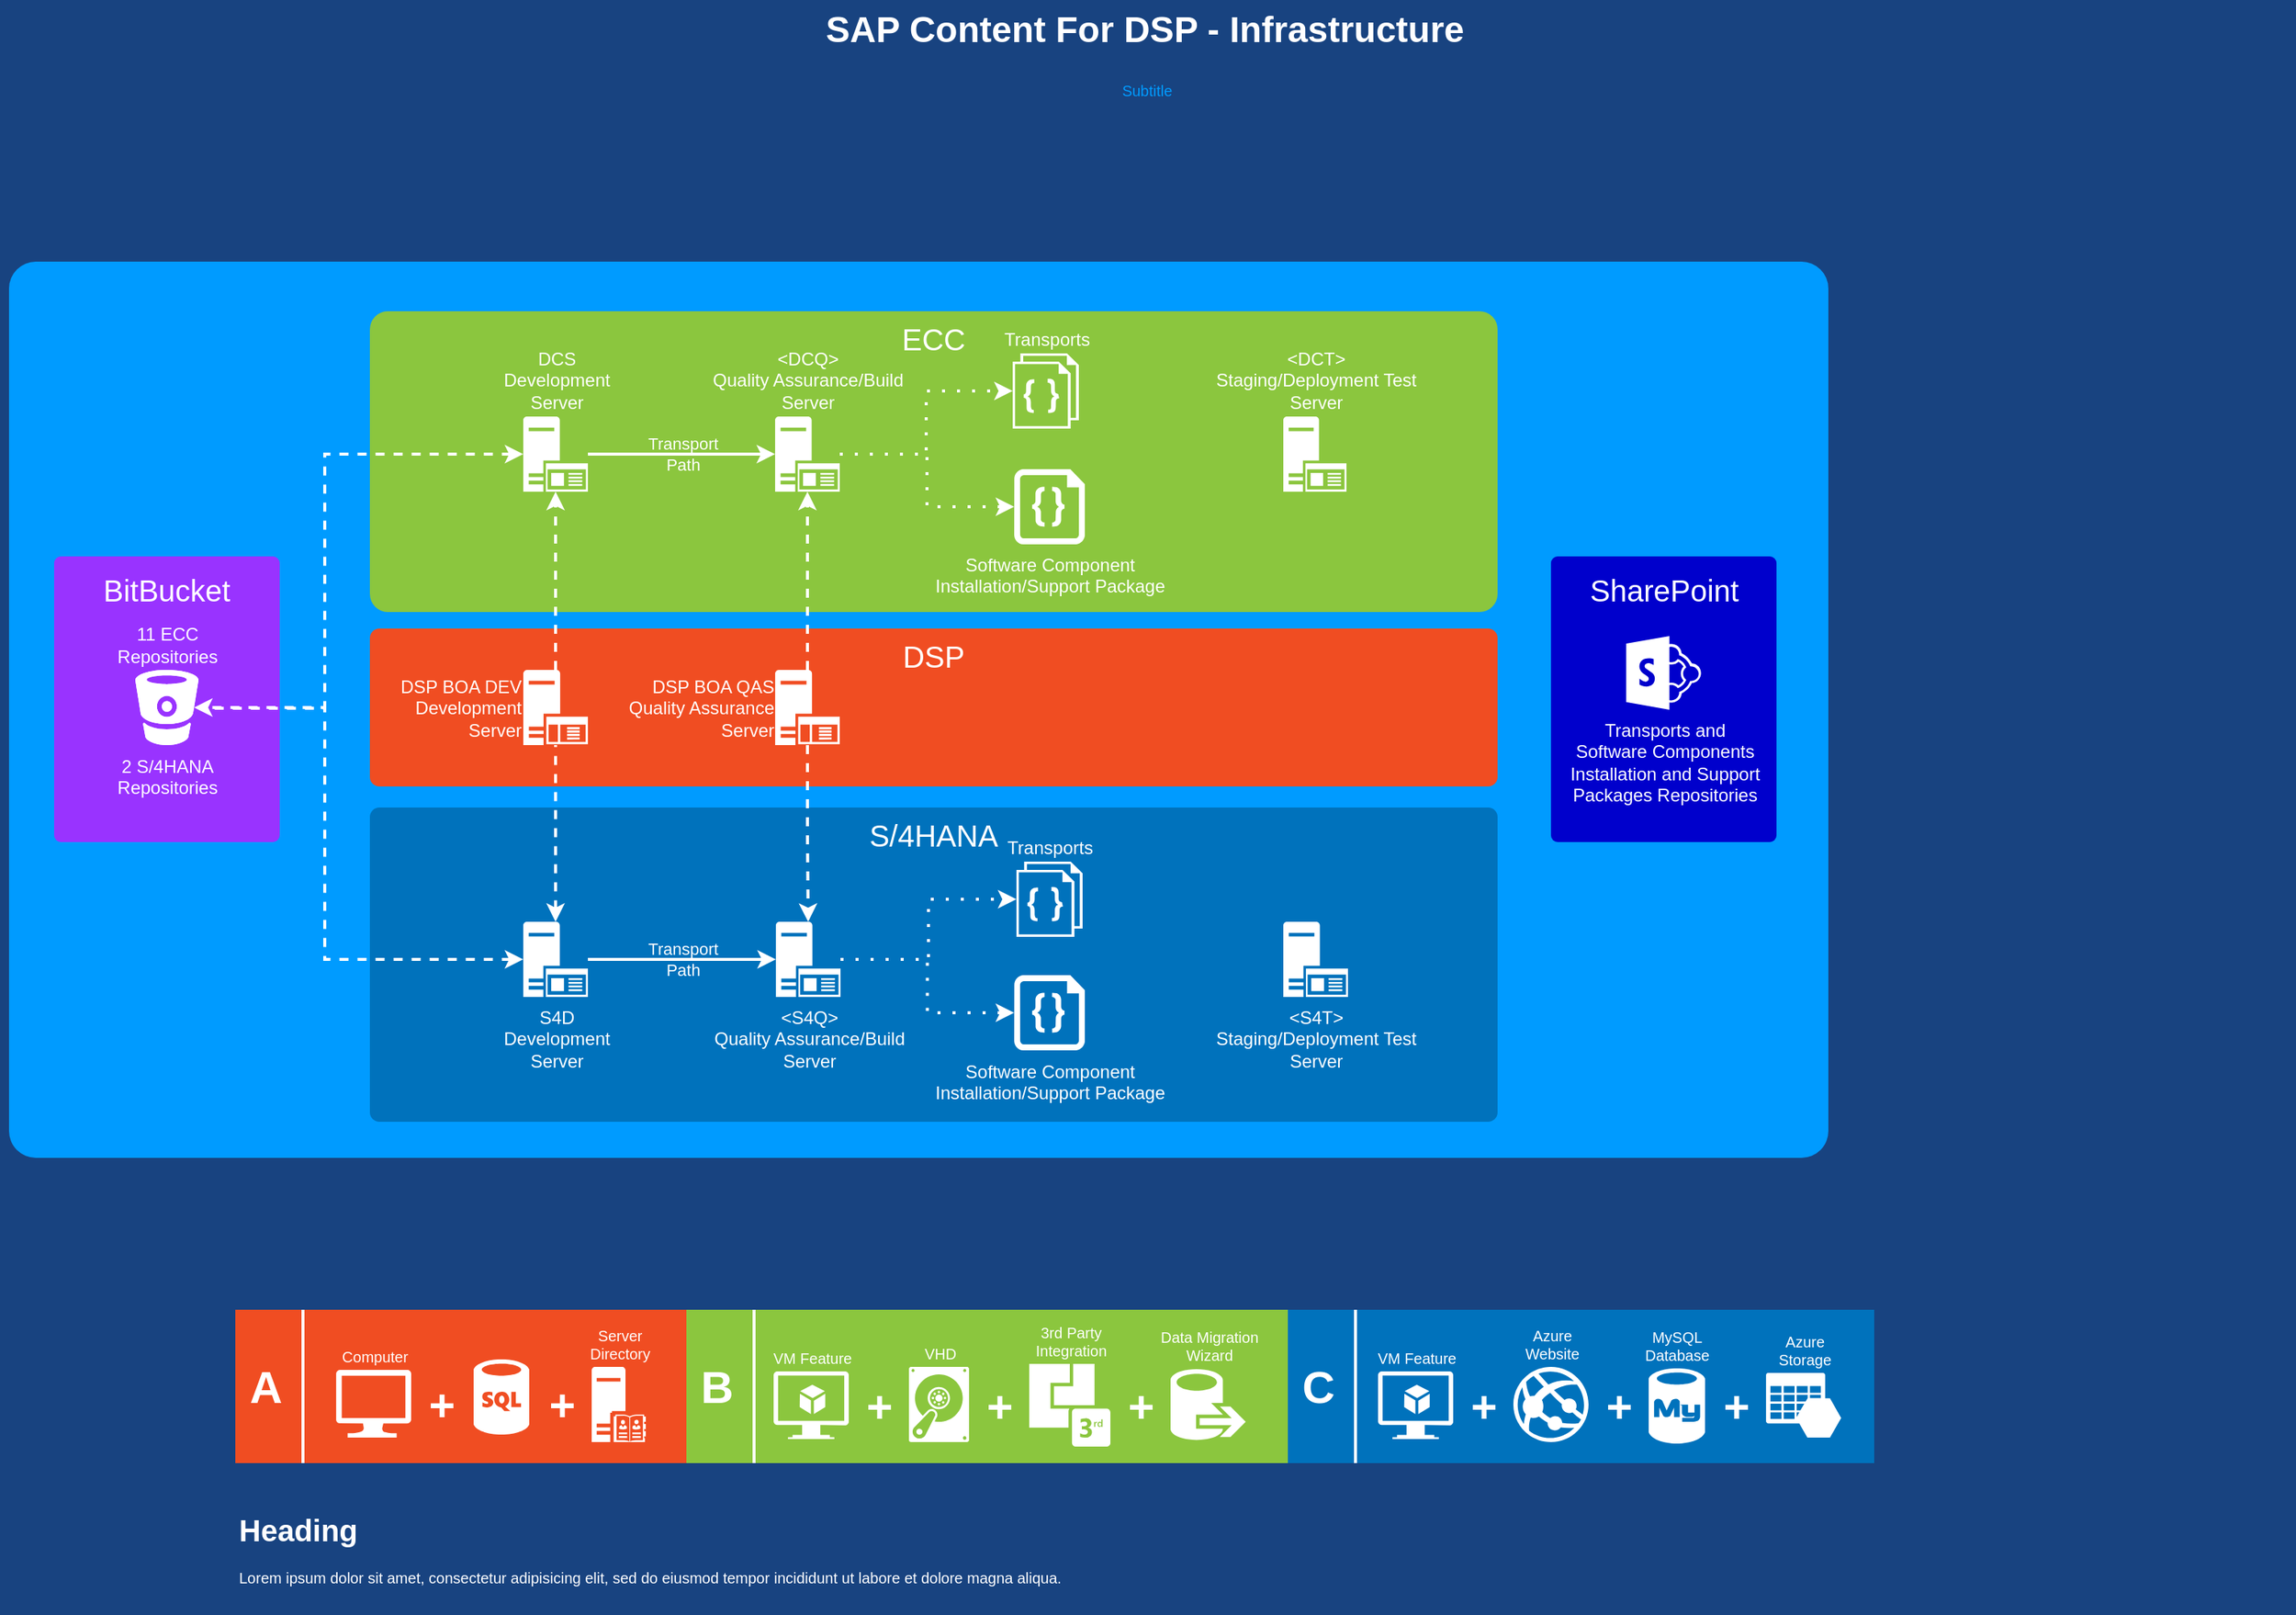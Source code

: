 <mxfile version="10.5.8" type="github"><diagram name="Page-1" id="7a6c530e-6e37-e111-ec74-82921da8cc10"><mxGraphModel dx="2034" dy="1156" grid="1" gridSize="10" guides="1" tooltips="1" connect="1" arrows="1" fold="1" page="1" pageScale="1.5" pageWidth="1169" pageHeight="826" background="#184380" math="0" shadow="0"><root><mxCell id="0" style=";html=1;"/><mxCell id="1" style=";html=1;" parent="0"/><mxCell id="23046e2b9bb16c14-116" value="" style="whiteSpace=wrap;html=1;rounded=1;shadow=0;strokeColor=none;strokeWidth=2;fillColor=#009BFF;fontSize=20;fontColor=#FFFFFF;align=center;arcSize=3;verticalAlign=top;spacingTop=4;" parent="1" vertex="1"><mxGeometry x="120" y="214" width="1210" height="596" as="geometry"/></mxCell><mxCell id="23046e2b9bb16c14-64" value="&lt;font style=&quot;font-size: 20px&quot;&gt;S/4HANA&lt;/font&gt;" style="rounded=1;whiteSpace=wrap;html=1;shadow=0;strokeWidth=2;fillColor=#0072BC;fontSize=12;fontColor=#FFFFFF;align=center;strokeColor=none;arcSize=3;verticalAlign=top;" parent="1" vertex="1"><mxGeometry x="360" y="577" width="750" height="209" as="geometry"/></mxCell><mxCell id="23046e2b9bb16c14-28" value="&lt;div style=&quot;text-align: center ; font-size: 20px&quot;&gt;&lt;font style=&quot;font-size: 20px&quot;&gt;DSP&lt;/font&gt;&lt;/div&gt;&lt;div style=&quot;text-align: center ; font-size: 20px&quot;&gt;&lt;span&gt;&lt;br&gt;&lt;/span&gt;&lt;/div&gt;" style="rounded=1;whiteSpace=wrap;html=1;shadow=0;strokeWidth=2;fillColor=#F04D22;fontSize=12;fontColor=#FFFFFF;align=center;strokeColor=none;arcSize=6;verticalAlign=top;comic=0;" parent="1" vertex="1"><mxGeometry x="360" y="458" width="750" height="105" as="geometry"/></mxCell><mxCell id="23046e2b9bb16c14-84" value="" style="rounded=0;whiteSpace=wrap;html=1;shadow=0;strokeWidth=2;fillColor=#F04D22;fontSize=12;fontColor=#FFFFFF;align=center;strokeColor=none;arcSize=6;verticalAlign=top;" parent="1" vertex="1"><mxGeometry x="270.5" y="911" width="300" height="102" as="geometry"/></mxCell><mxCell id="23046e2b9bb16c14-85" value="" style="rounded=0;whiteSpace=wrap;html=1;shadow=0;strokeWidth=2;fillColor=#8BC63E;fontSize=12;fontColor=#FFFFFF;align=center;strokeColor=none;arcSize=6;verticalAlign=top;" parent="1" vertex="1"><mxGeometry x="570.5" y="911" width="400" height="102" as="geometry"/></mxCell><mxCell id="23046e2b9bb16c14-86" value="" style="rounded=0;whiteSpace=wrap;html=1;shadow=0;strokeWidth=2;fillColor=#0072BC;fontSize=12;fontColor=#FFFFFF;align=center;strokeColor=none;arcSize=3;verticalAlign=top;" parent="1" vertex="1"><mxGeometry x="970.5" y="911" width="390" height="102" as="geometry"/></mxCell><mxCell id="23046e2b9bb16c14-87" value="A" style="text;html=1;strokeColor=none;fillColor=none;align=center;verticalAlign=middle;whiteSpace=wrap;rounded=1;shadow=0;fontSize=30;fontColor=#FFFFFF;fontStyle=1" parent="1" vertex="1"><mxGeometry x="270.5" y="944" width="40" height="35" as="geometry"/></mxCell><mxCell id="23046e2b9bb16c14-88" value="B" style="text;html=1;strokeColor=none;fillColor=none;align=center;verticalAlign=middle;whiteSpace=wrap;rounded=1;shadow=0;fontSize=30;fontColor=#FFFFFF;fontStyle=1" parent="1" vertex="1"><mxGeometry x="570.5" y="944" width="40" height="35" as="geometry"/></mxCell><mxCell id="23046e2b9bb16c14-89" value="C" style="text;html=1;strokeColor=none;fillColor=none;align=center;verticalAlign=middle;whiteSpace=wrap;rounded=1;shadow=0;fontSize=30;fontColor=#FFFFFF;fontStyle=1" parent="1" vertex="1"><mxGeometry x="970.5" y="944" width="40" height="35" as="geometry"/></mxCell><mxCell id="23046e2b9bb16c14-90" value="Computer" style="verticalLabelPosition=top;html=1;verticalAlign=bottom;strokeColor=none;fillColor=#FFFFFF;shape=mxgraph.azure.computer;rounded=0;shadow=0;fontSize=10;fontColor=#FFFFFF;align=center;labelPosition=center;" parent="1" vertex="1"><mxGeometry x="337.5" y="951" width="50" height="45" as="geometry"/></mxCell><mxCell id="23046e2b9bb16c14-92" value="+" style="text;html=1;strokeColor=none;fillColor=none;align=center;verticalAlign=middle;whiteSpace=wrap;rounded=1;shadow=0;fontSize=30;fontColor=#FFFFFF;fontStyle=1" parent="1" vertex="1"><mxGeometry x="387.5" y="956" width="40" height="35" as="geometry"/></mxCell><mxCell id="23046e2b9bb16c14-93" value="+" style="text;html=1;strokeColor=none;fillColor=none;align=center;verticalAlign=middle;whiteSpace=wrap;rounded=1;shadow=0;fontSize=30;fontColor=#FFFFFF;fontStyle=1" parent="1" vertex="1"><mxGeometry x="467.5" y="956" width="40" height="35" as="geometry"/></mxCell><mxCell id="23046e2b9bb16c14-94" value="Server&lt;div&gt;Directory&lt;/div&gt;" style="shadow=0;html=1;strokeColor=none;shape=mxgraph.mscae.enterprise.server_directory;fillColor=#FFFFFF;rounded=0;fontSize=10;fontColor=#FFFFFF;align=center;verticalAlign=bottom;labelPosition=center;verticalLabelPosition=top;" parent="1" vertex="1"><mxGeometry x="507.5" y="949" width="36" height="50" as="geometry"/></mxCell><mxCell id="23046e2b9bb16c14-95" value="VM Feature" style="shadow=0;html=1;strokeColor=none;fillColor=#FFFFFF;labelPosition=center;verticalLabelPosition=top;verticalAlign=bottom;shape=mxgraph.azure.virtual_machine_feature;rounded=0;fontSize=10;fontColor=#FFFFFF;align=center;" parent="1" vertex="1"><mxGeometry x="628.5" y="952" width="50" height="45" as="geometry"/></mxCell><mxCell id="23046e2b9bb16c14-96" value="+" style="text;html=1;strokeColor=none;fillColor=none;align=center;verticalAlign=middle;whiteSpace=wrap;rounded=1;shadow=0;fontSize=30;fontColor=#FFFFFF;fontStyle=1" parent="1" vertex="1"><mxGeometry x="678.5" y="957" width="40" height="35" as="geometry"/></mxCell><mxCell id="23046e2b9bb16c14-97" value="VHD" style="shadow=0;html=1;strokeColor=none;fillColor=#FFFFFF;labelPosition=center;verticalLabelPosition=top;verticalAlign=bottom;shape=mxgraph.azure.vhd;rounded=0;fontSize=10;fontColor=#FFFFFF;align=center;" parent="1" vertex="1"><mxGeometry x="718.5" y="949" width="40" height="50" as="geometry"/></mxCell><mxCell id="23046e2b9bb16c14-98" value="3rd Party&lt;div&gt;Integration&lt;/div&gt;" style="shadow=0;html=1;strokeColor=none;fillColor=#FFFFFF;labelPosition=center;verticalLabelPosition=top;verticalAlign=bottom;shape=mxgraph.office.communications.3rd_party_integration;rounded=0;fontSize=10;fontColor=#FFFFFF;align=center;" parent="1" vertex="1"><mxGeometry x="798.5" y="947" width="54" height="55" as="geometry"/></mxCell><mxCell id="23046e2b9bb16c14-99" value="+" style="text;html=1;strokeColor=none;fillColor=none;align=center;verticalAlign=middle;whiteSpace=wrap;rounded=1;shadow=0;fontSize=30;fontColor=#FFFFFF;fontStyle=1" parent="1" vertex="1"><mxGeometry x="758.5" y="957" width="40" height="35" as="geometry"/></mxCell><mxCell id="23046e2b9bb16c14-100" value="+" style="text;html=1;strokeColor=none;fillColor=none;align=center;verticalAlign=middle;whiteSpace=wrap;rounded=1;shadow=0;fontSize=30;fontColor=#FFFFFF;fontStyle=1" parent="1" vertex="1"><mxGeometry x="852.5" y="957" width="40" height="35" as="geometry"/></mxCell><mxCell id="23046e2b9bb16c14-101" value="Data Migration&lt;div&gt;Wizard&lt;/div&gt;" style="shadow=0;html=1;strokeColor=none;shape=mxgraph.mscae.intune.data_migration_wizard;fillColor=#FFFFFF;rounded=0;fontSize=10;fontColor=#FFFFFF;align=center;verticalAlign=bottom;labelPosition=center;verticalLabelPosition=top;" parent="1" vertex="1"><mxGeometry x="892.5" y="950" width="50" height="48" as="geometry"/></mxCell><mxCell id="23046e2b9bb16c14-102" value="VM Feature" style="shadow=0;html=1;strokeColor=none;fillColor=#FFFFFF;labelPosition=center;verticalLabelPosition=top;verticalAlign=bottom;shape=mxgraph.azure.virtual_machine_feature;rounded=0;fontSize=10;fontColor=#FFFFFF;align=center;" parent="1" vertex="1"><mxGeometry x="1030.5" y="952" width="50" height="45" as="geometry"/></mxCell><mxCell id="23046e2b9bb16c14-103" value="" style="line;strokeWidth=2;direction=south;html=1;rounded=0;shadow=0;fillColor=none;fontSize=30;fontColor=#FFFFFF;align=center;strokeColor=#FFFFFF;" parent="1" vertex="1"><mxGeometry x="310.5" y="911" width="10" height="102" as="geometry"/></mxCell><mxCell id="23046e2b9bb16c14-104" value="" style="line;strokeWidth=2;direction=south;html=1;rounded=0;shadow=0;fillColor=none;fontSize=30;fontColor=#FFFFFF;align=center;strokeColor=#FFFFFF;" parent="1" vertex="1"><mxGeometry x="610.5" y="911" width="10" height="102" as="geometry"/></mxCell><mxCell id="23046e2b9bb16c14-105" value="" style="line;strokeWidth=2;direction=south;html=1;rounded=0;shadow=0;fillColor=none;fontSize=30;fontColor=#FFFFFF;align=center;strokeColor=#FFFFFF;" parent="1" vertex="1"><mxGeometry x="1010.5" y="911" width="10" height="102" as="geometry"/></mxCell><mxCell id="23046e2b9bb16c14-106" value="+" style="text;html=1;strokeColor=none;fillColor=none;align=center;verticalAlign=middle;whiteSpace=wrap;rounded=1;shadow=0;fontSize=30;fontColor=#FFFFFF;fontStyle=1" parent="1" vertex="1"><mxGeometry x="1080.5" y="957" width="40" height="35" as="geometry"/></mxCell><mxCell id="23046e2b9bb16c14-107" value="Azure&lt;div&gt;Website&lt;/div&gt;" style="verticalLabelPosition=top;html=1;verticalAlign=bottom;strokeColor=none;fillColor=#FFFFFF;shape=mxgraph.azure.azure_website;rounded=0;shadow=0;fontSize=10;fontColor=#FFFFFF;align=center;labelPosition=center;" parent="1" vertex="1"><mxGeometry x="1120.5" y="949" width="50" height="50" as="geometry"/></mxCell><mxCell id="23046e2b9bb16c14-108" value="+" style="text;html=1;strokeColor=none;fillColor=none;align=center;verticalAlign=middle;whiteSpace=wrap;rounded=1;shadow=0;fontSize=30;fontColor=#FFFFFF;fontStyle=1" parent="1" vertex="1"><mxGeometry x="1170.5" y="957" width="40" height="35" as="geometry"/></mxCell><mxCell id="23046e2b9bb16c14-109" value="MySQL&lt;div&gt;Database&lt;/div&gt;" style="verticalLabelPosition=top;html=1;verticalAlign=bottom;strokeColor=none;fillColor=#FFFFFF;shape=mxgraph.azure.mysql_database;rounded=0;shadow=0;fontSize=10;fontColor=#FFFFFF;align=center;labelPosition=center;" parent="1" vertex="1"><mxGeometry x="1210.5" y="950" width="37.5" height="50" as="geometry"/></mxCell><mxCell id="23046e2b9bb16c14-110" value="+" style="text;html=1;strokeColor=none;fillColor=none;align=center;verticalAlign=middle;whiteSpace=wrap;rounded=1;shadow=0;fontSize=30;fontColor=#FFFFFF;fontStyle=1" parent="1" vertex="1"><mxGeometry x="1248.5" y="957" width="40" height="35" as="geometry"/></mxCell><mxCell id="23046e2b9bb16c14-111" value="Azure&lt;div&gt;Storage&lt;/div&gt;" style="shadow=0;html=1;strokeColor=none;labelPosition=center;verticalLabelPosition=top;verticalAlign=bottom;shape=mxgraph.mscae.cloud.azure_storage;fillColor=#FFFFFF;rounded=0;fontSize=10;fontColor=#FFFFFF;align=center;" parent="1" vertex="1"><mxGeometry x="1288.5" y="953" width="50" height="43" as="geometry"/></mxCell><mxCell id="23046e2b9bb16c14-113" value="SAP Content For DSP - Infrastructure" style="text;strokeColor=none;fillColor=none;html=1;fontSize=24;fontStyle=1;verticalAlign=middle;align=center;rounded=0;shadow=0;fontColor=#FFFFFF;" parent="1" vertex="1"><mxGeometry x="120" y="40" width="1510" height="40" as="geometry"/></mxCell><mxCell id="23046e2b9bb16c14-114" value="Subtitle" style="text;html=1;strokeColor=none;fillColor=none;align=center;verticalAlign=middle;whiteSpace=wrap;rounded=0;shadow=0;fontSize=10;fontColor=#009BFF;" parent="1" vertex="1"><mxGeometry x="114" y="90" width="1526" height="20" as="geometry"/></mxCell><mxCell id="23046e2b9bb16c14-115" value="&lt;h1&gt;Heading&lt;/h1&gt;&lt;p&gt;Lorem ipsum dolor sit amet, consectetur adipisicing elit, sed do eiusmod tempor incididunt ut labore et dolore magna aliqua.&lt;/p&gt;" style="text;html=1;strokeColor=none;fillColor=none;spacing=5;spacingTop=-20;whiteSpace=wrap;overflow=hidden;rounded=0;shadow=0;fontSize=10;fontColor=#FFFFFF;align=left;" parent="1" vertex="1"><mxGeometry x="267.5" y="1043" width="1041" height="70" as="geometry"/></mxCell><mxCell id="YfriDdWAmqmTF4tBTwA_-6" value="&lt;div style=&quot;text-align: center&quot;&gt;&lt;span&gt;&lt;font style=&quot;font-size: 20px&quot;&gt;ECC&lt;/font&gt;&lt;/span&gt;&lt;/div&gt;" style="rounded=1;whiteSpace=wrap;html=1;shadow=0;strokeWidth=2;fillColor=#8BC63E;fontSize=12;fontColor=#FFFFFF;align=center;strokeColor=none;arcSize=6;verticalAlign=top;comic=0;" vertex="1" parent="1"><mxGeometry x="360" y="247" width="750" height="200" as="geometry"/></mxCell><mxCell id="YfriDdWAmqmTF4tBTwA_-11" value="" style="shadow=0;dashed=0;html=1;strokeColor=none;fillColor=#FFFFFF;labelPosition=center;verticalLabelPosition=bottom;verticalAlign=top;align=center;shape=mxgraph.azure.sql_database;comic=0;" vertex="1" parent="1"><mxGeometry x="429" y="944" width="37" height="50" as="geometry"/></mxCell><mxCell id="YfriDdWAmqmTF4tBTwA_-19" style="edgeStyle=orthogonalEdgeStyle;rounded=0;orthogonalLoop=1;jettySize=auto;html=1;dashed=1;startArrow=classic;startFill=1;strokeColor=#FFFFFF;strokeWidth=2;endArrow=none;endFill=0;" edge="1" parent="1" source="YfriDdWAmqmTF4tBTwA_-12" target="YfriDdWAmqmTF4tBTwA_-15"><mxGeometry relative="1" as="geometry"/></mxCell><mxCell id="YfriDdWAmqmTF4tBTwA_-45" value="Transport&lt;br&gt;Path&lt;br&gt;" style="edgeStyle=orthogonalEdgeStyle;rounded=0;orthogonalLoop=1;jettySize=auto;html=1;entryX=0;entryY=0.5;entryDx=0;entryDy=0;entryPerimeter=0;startArrow=none;startFill=0;endArrow=classic;endFill=1;targetPerimeterSpacing=0;strokeColor=#FFFFFF;strokeWidth=2;labelBackgroundColor=none;fontColor=#FFFFFF;" edge="1" parent="1" source="YfriDdWAmqmTF4tBTwA_-12" target="YfriDdWAmqmTF4tBTwA_-21"><mxGeometry relative="1" as="geometry"/></mxCell><mxCell id="YfriDdWAmqmTF4tBTwA_-12" value="&lt;font color=&quot;#ffffff&quot;&gt;S4D&lt;br&gt;Development &lt;br&gt;Server&lt;/font&gt;" style="shadow=0;dashed=0;html=1;strokeColor=none;labelPosition=center;verticalLabelPosition=bottom;verticalAlign=top;align=center;shape=mxgraph.mscae.enterprise.application_server2;fillColor=#FFFFFF;comic=0;" vertex="1" parent="1"><mxGeometry x="462" y="653" width="43" height="50" as="geometry"/></mxCell><mxCell id="YfriDdWAmqmTF4tBTwA_-70" style="edgeStyle=orthogonalEdgeStyle;rounded=0;orthogonalLoop=1;jettySize=auto;html=1;entryX=0;entryY=0.5;entryDx=0;entryDy=0;entryPerimeter=0;dashed=1;dashPattern=1 4;labelBackgroundColor=none;startArrow=none;startFill=0;endArrow=classic;endFill=1;targetPerimeterSpacing=0;strokeColor=#FFFFFF;strokeWidth=2;fontColor=#FFFFFF;" edge="1" parent="1" source="YfriDdWAmqmTF4tBTwA_-13" target="YfriDdWAmqmTF4tBTwA_-61"><mxGeometry relative="1" as="geometry"/></mxCell><mxCell id="YfriDdWAmqmTF4tBTwA_-71" style="edgeStyle=orthogonalEdgeStyle;rounded=0;orthogonalLoop=1;jettySize=auto;html=1;entryX=0;entryY=0.5;entryDx=0;entryDy=0;entryPerimeter=0;dashed=1;dashPattern=1 4;labelBackgroundColor=none;startArrow=none;startFill=0;endArrow=classic;endFill=1;targetPerimeterSpacing=0;strokeColor=#FFFFFF;strokeWidth=2;fontColor=#FFFFFF;" edge="1" parent="1" source="YfriDdWAmqmTF4tBTwA_-13" target="YfriDdWAmqmTF4tBTwA_-64"><mxGeometry relative="1" as="geometry"/></mxCell><mxCell id="YfriDdWAmqmTF4tBTwA_-13" value="&lt;font color=&quot;#ffffff&quot;&gt;&amp;lt;DCQ&amp;gt;&lt;br&gt;Quality Assurance/Build&lt;br&gt;Server&lt;/font&gt;&lt;br&gt;" style="shadow=0;dashed=0;html=1;strokeColor=none;labelPosition=center;verticalLabelPosition=top;verticalAlign=bottom;align=center;shape=mxgraph.mscae.enterprise.application_server2;fillColor=#FFFFFF;comic=0;" vertex="1" parent="1"><mxGeometry x="629.5" y="317" width="43" height="50" as="geometry"/></mxCell><mxCell id="YfriDdWAmqmTF4tBTwA_-35" style="edgeStyle=orthogonalEdgeStyle;rounded=0;orthogonalLoop=1;jettySize=auto;html=1;entryX=0.5;entryY=1;entryDx=0;entryDy=0;entryPerimeter=0;dashed=1;startArrow=none;startFill=0;endArrow=classic;endFill=1;strokeColor=#FFFFFF;strokeWidth=2;" edge="1" parent="1" source="YfriDdWAmqmTF4tBTwA_-15" target="YfriDdWAmqmTF4tBTwA_-23"><mxGeometry relative="1" as="geometry"/></mxCell><mxCell id="YfriDdWAmqmTF4tBTwA_-15" value="&lt;font color=&quot;#ffffff&quot;&gt;DSP BOA DEV&lt;br&gt;Development &lt;br&gt;Server&lt;/font&gt;" style="shadow=0;dashed=0;html=1;strokeColor=none;labelPosition=left;verticalLabelPosition=middle;verticalAlign=middle;align=right;shape=mxgraph.mscae.enterprise.application_server;fillColor=#FFFFFF;comic=0;" vertex="1" parent="1"><mxGeometry x="462" y="485.5" width="43" height="50" as="geometry"/></mxCell><mxCell id="YfriDdWAmqmTF4tBTwA_-68" style="edgeStyle=orthogonalEdgeStyle;rounded=0;orthogonalLoop=1;jettySize=auto;html=1;entryX=0;entryY=0.5;entryDx=0;entryDy=0;entryPerimeter=0;labelBackgroundColor=none;startArrow=none;startFill=0;endArrow=classic;endFill=1;targetPerimeterSpacing=0;strokeColor=#FFFFFF;strokeWidth=2;fontColor=#FFFFFF;dashed=1;dashPattern=1 4;" edge="1" parent="1" source="YfriDdWAmqmTF4tBTwA_-21" target="YfriDdWAmqmTF4tBTwA_-65"><mxGeometry relative="1" as="geometry"/></mxCell><mxCell id="YfriDdWAmqmTF4tBTwA_-69" style="edgeStyle=orthogonalEdgeStyle;rounded=0;orthogonalLoop=1;jettySize=auto;html=1;entryX=0;entryY=0.5;entryDx=0;entryDy=0;entryPerimeter=0;labelBackgroundColor=none;startArrow=none;startFill=0;endArrow=classic;endFill=1;targetPerimeterSpacing=0;strokeColor=#FFFFFF;strokeWidth=2;fontColor=#FFFFFF;dashed=1;dashPattern=1 4;" edge="1" parent="1" source="YfriDdWAmqmTF4tBTwA_-21" target="YfriDdWAmqmTF4tBTwA_-60"><mxGeometry relative="1" as="geometry"/></mxCell><mxCell id="YfriDdWAmqmTF4tBTwA_-21" value="&lt;font color=&quot;#ffffff&quot;&gt;&amp;lt;S4Q&amp;gt;&lt;br&gt;Quality Assurance/Build&lt;br&gt;Server&lt;/font&gt;" style="shadow=0;dashed=0;html=1;strokeColor=none;labelPosition=center;verticalLabelPosition=bottom;verticalAlign=top;align=center;shape=mxgraph.mscae.enterprise.application_server2;fillColor=#FFFFFF;comic=0;" vertex="1" parent="1"><mxGeometry x="630" y="653" width="43" height="50" as="geometry"/></mxCell><mxCell id="YfriDdWAmqmTF4tBTwA_-36" style="edgeStyle=orthogonalEdgeStyle;rounded=0;orthogonalLoop=1;jettySize=auto;html=1;entryX=0.5;entryY=1;entryDx=0;entryDy=0;entryPerimeter=0;dashed=1;startArrow=none;startFill=0;endArrow=classic;endFill=1;strokeColor=#FFFFFF;strokeWidth=2;" edge="1" parent="1" source="YfriDdWAmqmTF4tBTwA_-22" target="YfriDdWAmqmTF4tBTwA_-13"><mxGeometry relative="1" as="geometry"/></mxCell><mxCell id="YfriDdWAmqmTF4tBTwA_-37" style="edgeStyle=orthogonalEdgeStyle;rounded=0;orthogonalLoop=1;jettySize=auto;html=1;entryX=0.5;entryY=0;entryDx=0;entryDy=0;entryPerimeter=0;dashed=1;startArrow=none;startFill=0;endArrow=classic;endFill=1;strokeColor=#FFFFFF;strokeWidth=2;" edge="1" parent="1" source="YfriDdWAmqmTF4tBTwA_-22" target="YfriDdWAmqmTF4tBTwA_-21"><mxGeometry relative="1" as="geometry"/></mxCell><mxCell id="YfriDdWAmqmTF4tBTwA_-22" value="&lt;font color=&quot;#ffffff&quot;&gt;DSP BOA QAS&lt;br&gt;Quality Assurance&lt;br&gt;Server&lt;/font&gt;" style="shadow=0;dashed=0;html=1;strokeColor=none;labelPosition=left;verticalLabelPosition=middle;verticalAlign=middle;align=right;shape=mxgraph.mscae.enterprise.application_server;fillColor=#FFFFFF;comic=0;" vertex="1" parent="1"><mxGeometry x="629.5" y="485.5" width="43" height="50" as="geometry"/></mxCell><mxCell id="YfriDdWAmqmTF4tBTwA_-42" value="Transport&lt;br&gt;Path&lt;br&gt;" style="edgeStyle=orthogonalEdgeStyle;rounded=0;orthogonalLoop=1;jettySize=auto;html=1;entryX=0;entryY=0.5;entryDx=0;entryDy=0;entryPerimeter=0;startArrow=none;startFill=0;endArrow=classic;endFill=1;strokeColor=#FFFFFF;strokeWidth=2;targetPerimeterSpacing=0;labelBackgroundColor=none;fontColor=#FFFFFF;" edge="1" parent="1" source="YfriDdWAmqmTF4tBTwA_-23" target="YfriDdWAmqmTF4tBTwA_-13"><mxGeometry relative="1" as="geometry"/></mxCell><mxCell id="YfriDdWAmqmTF4tBTwA_-23" value="&lt;font color=&quot;#ffffff&quot;&gt;DCS&lt;br&gt;Development&lt;br&gt;Server&lt;/font&gt;&lt;br&gt;" style="shadow=0;dashed=0;html=1;strokeColor=none;labelPosition=center;verticalLabelPosition=top;verticalAlign=bottom;align=center;shape=mxgraph.mscae.enterprise.application_server2;fillColor=#FFFFFF;comic=0;" vertex="1" parent="1"><mxGeometry x="462" y="317" width="43" height="50" as="geometry"/></mxCell><mxCell id="YfriDdWAmqmTF4tBTwA_-51" value="&lt;font color=&quot;#ffffff&quot;&gt;&amp;lt;DCT&amp;gt;&lt;br&gt;Staging/Deployment Test&lt;br&gt;Server&lt;/font&gt;&lt;br&gt;" style="shadow=0;dashed=0;html=1;strokeColor=none;labelPosition=center;verticalLabelPosition=top;verticalAlign=bottom;align=center;shape=mxgraph.mscae.enterprise.application_server2;fillColor=#FFFFFF;comic=0;" vertex="1" parent="1"><mxGeometry x="967.5" y="317" width="42" height="50" as="geometry"/></mxCell><mxCell id="YfriDdWAmqmTF4tBTwA_-52" value="&lt;font color=&quot;#ffffff&quot;&gt;&amp;lt;S4T&amp;gt;&lt;br&gt;Staging/Deployment Test&lt;br&gt;Server&lt;/font&gt;" style="shadow=0;dashed=0;html=1;strokeColor=none;labelPosition=center;verticalLabelPosition=bottom;verticalAlign=top;align=center;shape=mxgraph.mscae.enterprise.application_server2;fillColor=#FFFFFF;comic=0;" vertex="1" parent="1"><mxGeometry x="967.5" y="653" width="43" height="50" as="geometry"/></mxCell><mxCell id="YfriDdWAmqmTF4tBTwA_-60" value="Software Component&lt;br&gt;Installation/Support Package" style="shadow=0;dashed=0;html=1;strokeColor=none;labelPosition=center;verticalLabelPosition=bottom;verticalAlign=top;align=center;shape=mxgraph.azure.code_file;fillColor=#FFFFFF;comic=0;fontColor=#FFFFFF;" vertex="1" parent="1"><mxGeometry x="788.5" y="688.5" width="47" height="50" as="geometry"/></mxCell><mxCell id="YfriDdWAmqmTF4tBTwA_-61" value="Transports" style="shadow=0;dashed=0;html=1;strokeColor=none;labelPosition=center;verticalLabelPosition=top;verticalAlign=bottom;align=center;shape=mxgraph.mscae.cloud.docdb_collections;fillColor=#FFFFFF;comic=0;fontColor=#FFFFFF;" vertex="1" parent="1"><mxGeometry x="787.5" y="275" width="44" height="50" as="geometry"/></mxCell><mxCell id="YfriDdWAmqmTF4tBTwA_-64" value="Software Component&lt;br&gt;Installation/Support Package" style="shadow=0;dashed=0;html=1;strokeColor=none;labelPosition=center;verticalLabelPosition=bottom;verticalAlign=top;align=center;shape=mxgraph.azure.code_file;fillColor=#FFFFFF;comic=0;fontColor=#FFFFFF;" vertex="1" parent="1"><mxGeometry x="788.5" y="352" width="47" height="50" as="geometry"/></mxCell><mxCell id="YfriDdWAmqmTF4tBTwA_-65" value="Transports" style="shadow=0;dashed=0;html=1;strokeColor=none;labelPosition=center;verticalLabelPosition=top;verticalAlign=bottom;align=center;shape=mxgraph.mscae.cloud.docdb_collections;fillColor=#FFFFFF;comic=0;fontColor=#FFFFFF;" vertex="1" parent="1"><mxGeometry x="790" y="613" width="44" height="50" as="geometry"/></mxCell><mxCell id="YfriDdWAmqmTF4tBTwA_-73" value="BitBucket" style="whiteSpace=wrap;html=1;rounded=1;shadow=0;strokeColor=none;strokeWidth=2;fillColor=#9933FF;fontSize=20;fontColor=#FFFFFF;align=center;arcSize=3;verticalAlign=top;spacingTop=4;" vertex="1" parent="1"><mxGeometry x="150" y="410" width="150" height="190" as="geometry"/></mxCell><mxCell id="YfriDdWAmqmTF4tBTwA_-9" value="&lt;font color=&quot;#ffffff&quot;&gt;2 S/4HANA&lt;br&gt;Repositories&lt;/font&gt;" style="shadow=0;dashed=0;html=1;strokeColor=none;fillColor=#FFFFFF;labelPosition=center;verticalLabelPosition=bottom;verticalAlign=top;align=center;shape=mxgraph.azure.bitbucket_code_source;comic=0;" vertex="1" parent="1"><mxGeometry x="204" y="485.5" width="42" height="50" as="geometry"/></mxCell><mxCell id="YfriDdWAmqmTF4tBTwA_-8" value="&lt;font color=&quot;#ffffff&quot;&gt;11 ECC&lt;br&gt;Repositories&lt;/font&gt;&lt;br&gt;" style="shadow=0;dashed=0;html=1;strokeColor=none;fillColor=#FFFFFF;labelPosition=center;verticalLabelPosition=top;verticalAlign=bottom;align=center;shape=mxgraph.azure.bitbucket_code_source;comic=0;" vertex="1" parent="1"><mxGeometry x="204" y="485.5" width="42" height="50" as="geometry"/></mxCell><mxCell id="YfriDdWAmqmTF4tBTwA_-26" value="" style="edgeStyle=orthogonalEdgeStyle;rounded=0;orthogonalLoop=1;jettySize=auto;html=1;dashed=1;startArrow=classic;startFill=1;endArrow=none;endFill=0;strokeColor=#FFFFFF;strokeWidth=2;" edge="1" parent="1" source="YfriDdWAmqmTF4tBTwA_-23" target="YfriDdWAmqmTF4tBTwA_-8"><mxGeometry relative="1" as="geometry"><Array as="points"><mxPoint x="330" y="342"/><mxPoint x="330" y="511"/></Array></mxGeometry></mxCell><mxCell id="YfriDdWAmqmTF4tBTwA_-76" style="edgeStyle=orthogonalEdgeStyle;rounded=0;orthogonalLoop=1;jettySize=auto;html=1;entryX=0.93;entryY=0.5;entryDx=0;entryDy=0;entryPerimeter=0;dashed=1;labelBackgroundColor=none;startArrow=classic;startFill=1;endArrow=classic;endFill=1;targetPerimeterSpacing=0;strokeColor=#FFFFFF;strokeWidth=2;fontColor=#FFFFFF;" edge="1" parent="1" source="YfriDdWAmqmTF4tBTwA_-12" target="YfriDdWAmqmTF4tBTwA_-8"><mxGeometry relative="1" as="geometry"><Array as="points"><mxPoint x="330" y="678"/><mxPoint x="330" y="511"/></Array></mxGeometry></mxCell><mxCell id="YfriDdWAmqmTF4tBTwA_-77" value="SharePoint" style="whiteSpace=wrap;html=1;rounded=1;shadow=0;strokeColor=none;strokeWidth=2;fillColor=#0000CC;fontSize=20;fontColor=#FFFFFF;align=center;arcSize=3;verticalAlign=top;spacingTop=4;" vertex="1" parent="1"><mxGeometry x="1145.5" y="410" width="150" height="190" as="geometry"/></mxCell><mxCell id="YfriDdWAmqmTF4tBTwA_-59" value="Transports and&lt;br&gt;Software Components&lt;br&gt;Installation and Support&lt;br&gt;Packages Repositories&lt;br&gt;" style="shadow=0;dashed=0;strokeColor=none;html=1;labelPosition=center;verticalLabelPosition=bottom;verticalAlign=top;align=center;shape=mxgraph.mscae.other.sharepoint;fillColor=#FFFFFF;comic=0;fontColor=#FFFFFF;" vertex="1" parent="1"><mxGeometry x="1195.5" y="463" width="50" height="49" as="geometry"/></mxCell></root></mxGraphModel></diagram></mxfile>